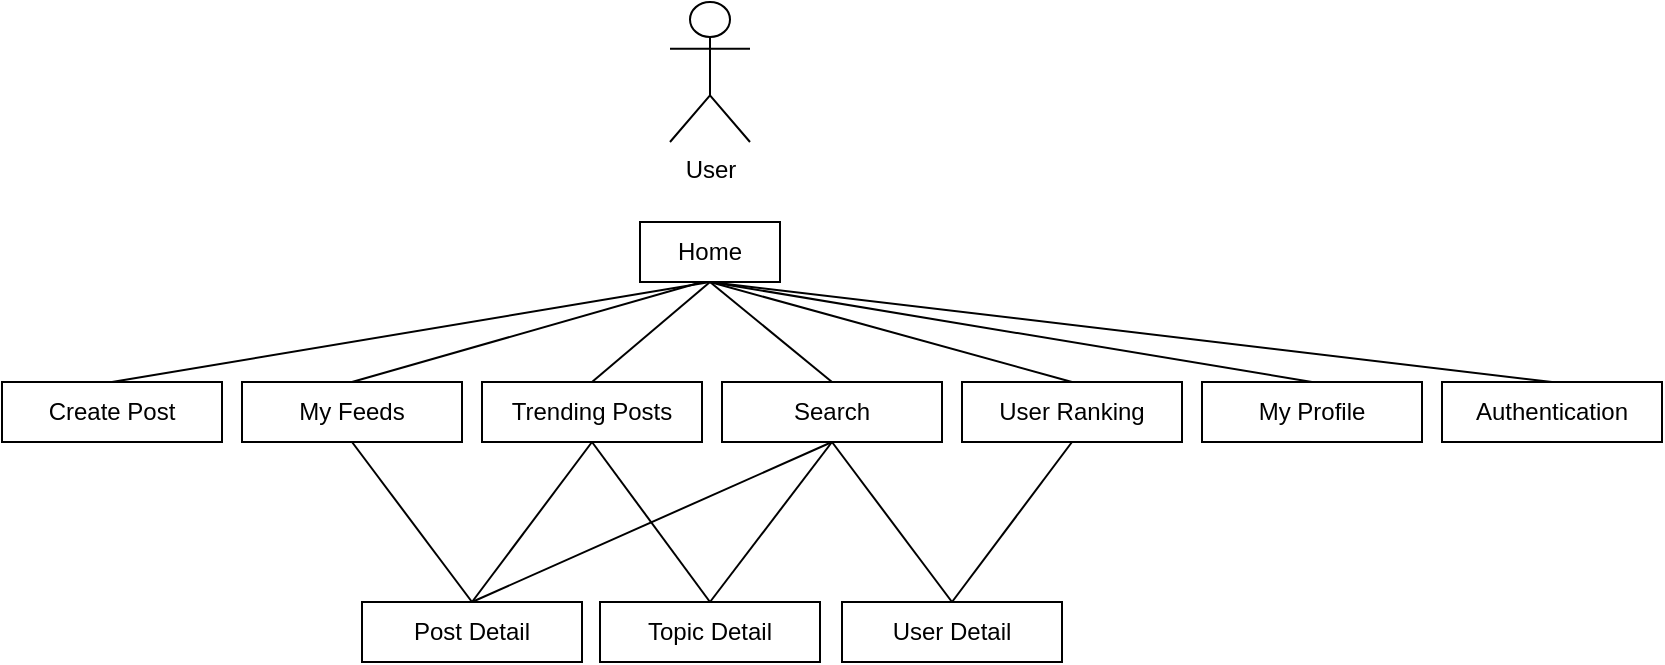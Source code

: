 <mxfile version="21.6.1" type="device">
  <diagram name="Página-1" id="nOwm8wBWt-XCnSQvMNCV">
    <mxGraphModel dx="988" dy="537" grid="1" gridSize="10" guides="1" tooltips="1" connect="1" arrows="1" fold="1" page="1" pageScale="1" pageWidth="827" pageHeight="1169" math="0" shadow="0">
      <root>
        <mxCell id="0" />
        <mxCell id="1" parent="0" />
        <mxCell id="IXEeut40BdUyT0TF8OQ_-1" value="User" style="shape=umlActor;verticalLabelPosition=bottom;verticalAlign=top;html=1;outlineConnect=0;" vertex="1" parent="1">
          <mxGeometry x="394" y="13" width="40" height="70" as="geometry" />
        </mxCell>
        <mxCell id="IXEeut40BdUyT0TF8OQ_-5" value="Home" style="rounded=0;whiteSpace=wrap;html=1;" vertex="1" parent="1">
          <mxGeometry x="379" y="123" width="70" height="30" as="geometry" />
        </mxCell>
        <mxCell id="IXEeut40BdUyT0TF8OQ_-6" value="Trending Posts" style="rounded=0;whiteSpace=wrap;html=1;" vertex="1" parent="1">
          <mxGeometry x="300" y="203" width="110" height="30" as="geometry" />
        </mxCell>
        <mxCell id="IXEeut40BdUyT0TF8OQ_-7" value="User Ranking" style="rounded=0;whiteSpace=wrap;html=1;" vertex="1" parent="1">
          <mxGeometry x="540" y="203" width="110" height="30" as="geometry" />
        </mxCell>
        <mxCell id="IXEeut40BdUyT0TF8OQ_-8" value="My Feeds" style="rounded=0;whiteSpace=wrap;html=1;" vertex="1" parent="1">
          <mxGeometry x="180" y="203" width="110" height="30" as="geometry" />
        </mxCell>
        <mxCell id="IXEeut40BdUyT0TF8OQ_-9" value="User Detail" style="rounded=0;whiteSpace=wrap;html=1;" vertex="1" parent="1">
          <mxGeometry x="480" y="313" width="110" height="30" as="geometry" />
        </mxCell>
        <mxCell id="IXEeut40BdUyT0TF8OQ_-10" value="Post Detail" style="rounded=0;whiteSpace=wrap;html=1;" vertex="1" parent="1">
          <mxGeometry x="240" y="313" width="110" height="30" as="geometry" />
        </mxCell>
        <mxCell id="IXEeut40BdUyT0TF8OQ_-11" value="Create Post" style="rounded=0;whiteSpace=wrap;html=1;" vertex="1" parent="1">
          <mxGeometry x="60" y="203" width="110" height="30" as="geometry" />
        </mxCell>
        <mxCell id="IXEeut40BdUyT0TF8OQ_-12" value="Search" style="rounded=0;whiteSpace=wrap;html=1;" vertex="1" parent="1">
          <mxGeometry x="420" y="203" width="110" height="30" as="geometry" />
        </mxCell>
        <mxCell id="IXEeut40BdUyT0TF8OQ_-13" value="Authentication" style="rounded=0;whiteSpace=wrap;html=1;" vertex="1" parent="1">
          <mxGeometry x="780" y="203" width="110" height="30" as="geometry" />
        </mxCell>
        <mxCell id="IXEeut40BdUyT0TF8OQ_-14" value="My Profile" style="rounded=0;whiteSpace=wrap;html=1;" vertex="1" parent="1">
          <mxGeometry x="660" y="203" width="110" height="30" as="geometry" />
        </mxCell>
        <mxCell id="IXEeut40BdUyT0TF8OQ_-15" value="Topic Detail" style="rounded=0;whiteSpace=wrap;html=1;" vertex="1" parent="1">
          <mxGeometry x="359" y="313" width="110" height="30" as="geometry" />
        </mxCell>
        <mxCell id="IXEeut40BdUyT0TF8OQ_-31" value="" style="endArrow=none;html=1;rounded=0;exitX=0.5;exitY=1;exitDx=0;exitDy=0;entryX=0.5;entryY=0;entryDx=0;entryDy=0;endFill=0;" edge="1" parent="1" source="IXEeut40BdUyT0TF8OQ_-5" target="IXEeut40BdUyT0TF8OQ_-13">
          <mxGeometry width="50" height="50" relative="1" as="geometry">
            <mxPoint x="430" y="303" as="sourcePoint" />
            <mxPoint x="480" y="253" as="targetPoint" />
          </mxGeometry>
        </mxCell>
        <mxCell id="IXEeut40BdUyT0TF8OQ_-32" value="" style="endArrow=none;html=1;rounded=0;entryX=0.5;entryY=0;entryDx=0;entryDy=0;endFill=0;" edge="1" parent="1" target="IXEeut40BdUyT0TF8OQ_-8">
          <mxGeometry width="50" height="50" relative="1" as="geometry">
            <mxPoint x="410" y="153" as="sourcePoint" />
            <mxPoint x="480" y="253" as="targetPoint" />
          </mxGeometry>
        </mxCell>
        <mxCell id="IXEeut40BdUyT0TF8OQ_-33" value="" style="endArrow=none;html=1;rounded=0;exitX=0.5;exitY=1;exitDx=0;exitDy=0;entryX=0.5;entryY=0;entryDx=0;entryDy=0;endFill=0;" edge="1" parent="1" source="IXEeut40BdUyT0TF8OQ_-5" target="IXEeut40BdUyT0TF8OQ_-6">
          <mxGeometry width="50" height="50" relative="1" as="geometry">
            <mxPoint x="420" y="283" as="sourcePoint" />
            <mxPoint x="470" y="233" as="targetPoint" />
          </mxGeometry>
        </mxCell>
        <mxCell id="IXEeut40BdUyT0TF8OQ_-34" value="" style="endArrow=none;html=1;rounded=0;exitX=0.5;exitY=1;exitDx=0;exitDy=0;entryX=0.5;entryY=0;entryDx=0;entryDy=0;endFill=0;" edge="1" parent="1" source="IXEeut40BdUyT0TF8OQ_-5" target="IXEeut40BdUyT0TF8OQ_-12">
          <mxGeometry width="50" height="50" relative="1" as="geometry">
            <mxPoint x="420" y="283" as="sourcePoint" />
            <mxPoint x="470" y="233" as="targetPoint" />
          </mxGeometry>
        </mxCell>
        <mxCell id="IXEeut40BdUyT0TF8OQ_-35" value="" style="endArrow=none;html=1;rounded=0;exitX=0.5;exitY=1;exitDx=0;exitDy=0;entryX=0.5;entryY=0;entryDx=0;entryDy=0;endFill=0;" edge="1" parent="1" source="IXEeut40BdUyT0TF8OQ_-5" target="IXEeut40BdUyT0TF8OQ_-7">
          <mxGeometry width="50" height="50" relative="1" as="geometry">
            <mxPoint x="420" y="283" as="sourcePoint" />
            <mxPoint x="470" y="233" as="targetPoint" />
          </mxGeometry>
        </mxCell>
        <mxCell id="IXEeut40BdUyT0TF8OQ_-36" value="" style="endArrow=none;html=1;rounded=0;exitX=0.5;exitY=1;exitDx=0;exitDy=0;entryX=0.5;entryY=0;entryDx=0;entryDy=0;endFill=0;" edge="1" parent="1" source="IXEeut40BdUyT0TF8OQ_-7" target="IXEeut40BdUyT0TF8OQ_-9">
          <mxGeometry width="50" height="50" relative="1" as="geometry">
            <mxPoint x="420" y="283" as="sourcePoint" />
            <mxPoint x="470" y="233" as="targetPoint" />
          </mxGeometry>
        </mxCell>
        <mxCell id="IXEeut40BdUyT0TF8OQ_-37" value="" style="endArrow=none;html=1;rounded=0;exitX=0.5;exitY=1;exitDx=0;exitDy=0;entryX=0.5;entryY=0;entryDx=0;entryDy=0;endFill=0;" edge="1" parent="1" source="IXEeut40BdUyT0TF8OQ_-5" target="IXEeut40BdUyT0TF8OQ_-14">
          <mxGeometry width="50" height="50" relative="1" as="geometry">
            <mxPoint x="420" y="283" as="sourcePoint" />
            <mxPoint x="470" y="233" as="targetPoint" />
          </mxGeometry>
        </mxCell>
        <mxCell id="IXEeut40BdUyT0TF8OQ_-38" value="" style="endArrow=none;html=1;rounded=0;exitX=0.5;exitY=1;exitDx=0;exitDy=0;entryX=0.5;entryY=0;entryDx=0;entryDy=0;endFill=0;" edge="1" parent="1" source="IXEeut40BdUyT0TF8OQ_-12" target="IXEeut40BdUyT0TF8OQ_-10">
          <mxGeometry width="50" height="50" relative="1" as="geometry">
            <mxPoint x="390" y="280" as="sourcePoint" />
            <mxPoint x="440" y="230" as="targetPoint" />
          </mxGeometry>
        </mxCell>
        <mxCell id="IXEeut40BdUyT0TF8OQ_-39" value="" style="endArrow=none;html=1;rounded=0;exitX=0.5;exitY=1;exitDx=0;exitDy=0;entryX=0.5;entryY=0;entryDx=0;entryDy=0;endFill=0;" edge="1" parent="1" source="IXEeut40BdUyT0TF8OQ_-12" target="IXEeut40BdUyT0TF8OQ_-9">
          <mxGeometry width="50" height="50" relative="1" as="geometry">
            <mxPoint x="390" y="280" as="sourcePoint" />
            <mxPoint x="440" y="230" as="targetPoint" />
          </mxGeometry>
        </mxCell>
        <mxCell id="IXEeut40BdUyT0TF8OQ_-40" value="" style="endArrow=none;html=1;rounded=0;exitX=0.5;exitY=1;exitDx=0;exitDy=0;entryX=0.5;entryY=0;entryDx=0;entryDy=0;endFill=0;" edge="1" parent="1" source="IXEeut40BdUyT0TF8OQ_-12" target="IXEeut40BdUyT0TF8OQ_-15">
          <mxGeometry width="50" height="50" relative="1" as="geometry">
            <mxPoint x="390" y="280" as="sourcePoint" />
            <mxPoint x="440" y="230" as="targetPoint" />
          </mxGeometry>
        </mxCell>
        <mxCell id="IXEeut40BdUyT0TF8OQ_-41" value="" style="endArrow=none;html=1;rounded=0;exitX=0.5;exitY=1;exitDx=0;exitDy=0;entryX=0.5;entryY=0;entryDx=0;entryDy=0;endFill=0;" edge="1" parent="1" source="IXEeut40BdUyT0TF8OQ_-5" target="IXEeut40BdUyT0TF8OQ_-11">
          <mxGeometry width="50" height="50" relative="1" as="geometry">
            <mxPoint x="520" y="310" as="sourcePoint" />
            <mxPoint x="570" y="260" as="targetPoint" />
          </mxGeometry>
        </mxCell>
        <mxCell id="IXEeut40BdUyT0TF8OQ_-42" value="" style="endArrow=none;html=1;rounded=0;exitX=0.5;exitY=1;exitDx=0;exitDy=0;entryX=0.5;entryY=0;entryDx=0;entryDy=0;endFill=0;" edge="1" parent="1" source="IXEeut40BdUyT0TF8OQ_-6" target="IXEeut40BdUyT0TF8OQ_-15">
          <mxGeometry width="50" height="50" relative="1" as="geometry">
            <mxPoint x="340" y="310" as="sourcePoint" />
            <mxPoint x="390" y="260" as="targetPoint" />
          </mxGeometry>
        </mxCell>
        <mxCell id="IXEeut40BdUyT0TF8OQ_-43" value="" style="endArrow=none;html=1;rounded=0;exitX=0.5;exitY=1;exitDx=0;exitDy=0;entryX=0.5;entryY=0;entryDx=0;entryDy=0;endFill=0;" edge="1" parent="1" source="IXEeut40BdUyT0TF8OQ_-6" target="IXEeut40BdUyT0TF8OQ_-10">
          <mxGeometry width="50" height="50" relative="1" as="geometry">
            <mxPoint x="340" y="310" as="sourcePoint" />
            <mxPoint x="390" y="260" as="targetPoint" />
          </mxGeometry>
        </mxCell>
        <mxCell id="IXEeut40BdUyT0TF8OQ_-45" value="" style="endArrow=none;html=1;rounded=0;exitX=0.5;exitY=1;exitDx=0;exitDy=0;entryX=0.5;entryY=0;entryDx=0;entryDy=0;endFill=0;" edge="1" parent="1" source="IXEeut40BdUyT0TF8OQ_-8" target="IXEeut40BdUyT0TF8OQ_-10">
          <mxGeometry width="50" height="50" relative="1" as="geometry">
            <mxPoint x="340" y="310" as="sourcePoint" />
            <mxPoint x="390" y="260" as="targetPoint" />
          </mxGeometry>
        </mxCell>
      </root>
    </mxGraphModel>
  </diagram>
</mxfile>
